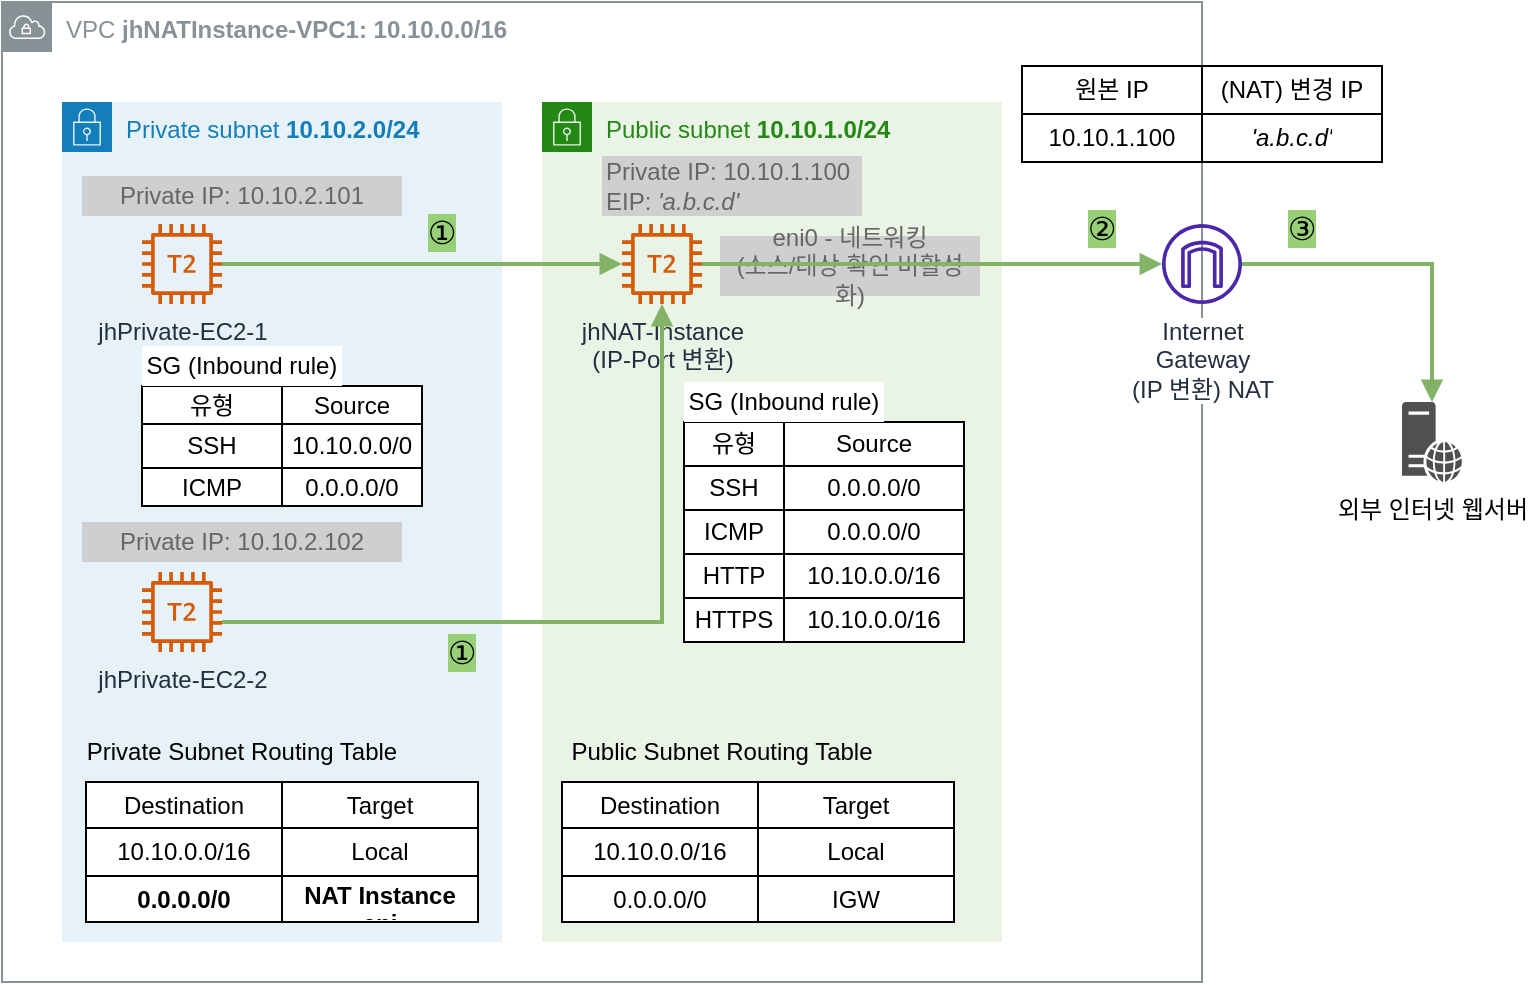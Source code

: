 <mxfile version="20.3.0" type="device"><diagram id="gJMvGmOqN9GEtLamHZN8" name="페이지-1"><mxGraphModel dx="1122" dy="892" grid="1" gridSize="10" guides="1" tooltips="1" connect="1" arrows="1" fold="1" page="1" pageScale="1" pageWidth="827" pageHeight="1169" math="0" shadow="0"><root><mxCell id="0"/><mxCell id="1" parent="0"/><mxCell id="DgH2BBAm2wH2bK-wktql-2" value="VPC &lt;b&gt;jhNATInstance-VPC1: 10.10.0.0/16&lt;/b&gt;" style="sketch=0;outlineConnect=0;gradientColor=none;html=1;whiteSpace=wrap;fontSize=12;fontStyle=0;shape=mxgraph.aws4.group;grIcon=mxgraph.aws4.group_vpc;strokeColor=#879196;fillColor=none;verticalAlign=top;align=left;spacingLeft=30;fontColor=#879196;dashed=0;" parent="1" vertex="1"><mxGeometry x="80" y="150" width="600" height="490" as="geometry"/></mxCell><mxCell id="DgH2BBAm2wH2bK-wktql-3" value="Private subnet &lt;b&gt;10.10.2.0/24&lt;/b&gt;" style="points=[[0,0],[0.25,0],[0.5,0],[0.75,0],[1,0],[1,0.25],[1,0.5],[1,0.75],[1,1],[0.75,1],[0.5,1],[0.25,1],[0,1],[0,0.75],[0,0.5],[0,0.25]];outlineConnect=0;gradientColor=none;html=1;whiteSpace=wrap;fontSize=12;fontStyle=0;container=1;pointerEvents=0;collapsible=0;recursiveResize=0;shape=mxgraph.aws4.group;grIcon=mxgraph.aws4.group_security_group;grStroke=0;strokeColor=#147EBA;fillColor=#E6F2F8;verticalAlign=top;align=left;spacingLeft=30;fontColor=#147EBA;dashed=0;" parent="1" vertex="1"><mxGeometry x="110" y="200" width="220" height="420" as="geometry"/></mxCell><mxCell id="DgH2BBAm2wH2bK-wktql-8" value="jhPrivate-EC2-2" style="sketch=0;outlineConnect=0;fontColor=#232F3E;gradientColor=none;fillColor=#D45B07;strokeColor=none;dashed=0;verticalLabelPosition=bottom;verticalAlign=top;align=center;html=1;fontSize=12;fontStyle=0;aspect=fixed;pointerEvents=1;shape=mxgraph.aws4.t2_instance;" parent="DgH2BBAm2wH2bK-wktql-3" vertex="1"><mxGeometry x="40" y="235" width="40" height="40" as="geometry"/></mxCell><mxCell id="DgH2BBAm2wH2bK-wktql-13" value="Private IP: 10.10.2.101" style="text;html=1;strokeColor=none;fillColor=#CFCFCF;align=center;verticalAlign=middle;whiteSpace=wrap;rounded=0;fontColor=#666666;" parent="DgH2BBAm2wH2bK-wktql-3" vertex="1"><mxGeometry x="10" y="37" width="160" height="20" as="geometry"/></mxCell><mxCell id="DgH2BBAm2wH2bK-wktql-38" value="Private Subnet Routing Table" style="text;html=1;strokeColor=none;fillColor=none;align=center;verticalAlign=middle;whiteSpace=wrap;rounded=0;fontColor=#000000;" parent="DgH2BBAm2wH2bK-wktql-3" vertex="1"><mxGeometry y="320" width="180" height="10" as="geometry"/></mxCell><mxCell id="bUCj2sxXc7C9fIMTrYXw-15" value="①" style="text;html=1;strokeColor=none;fillColor=none;align=center;verticalAlign=middle;whiteSpace=wrap;rounded=0;fontSize=16;labelBackgroundColor=#97D077;" parent="DgH2BBAm2wH2bK-wktql-3" vertex="1"><mxGeometry x="170" y="50" width="40" height="30" as="geometry"/></mxCell><mxCell id="bUCj2sxXc7C9fIMTrYXw-16" value="①" style="text;html=1;strokeColor=none;fillColor=none;align=center;verticalAlign=middle;whiteSpace=wrap;rounded=0;fontSize=16;labelBackgroundColor=#97D077;" parent="DgH2BBAm2wH2bK-wktql-3" vertex="1"><mxGeometry x="180" y="260" width="40" height="30" as="geometry"/></mxCell><mxCell id="DgH2BBAm2wH2bK-wktql-14" value="Private IP: 10.10.2.102" style="text;html=1;strokeColor=none;fillColor=#CFCFCF;align=center;verticalAlign=middle;whiteSpace=wrap;rounded=0;fontColor=#666666;" parent="DgH2BBAm2wH2bK-wktql-3" vertex="1"><mxGeometry x="10" y="210" width="160" height="20" as="geometry"/></mxCell><mxCell id="DgH2BBAm2wH2bK-wktql-4" value="Public subnet &lt;b&gt;10.10.1.0/24&lt;/b&gt;" style="points=[[0,0],[0.25,0],[0.5,0],[0.75,0],[1,0],[1,0.25],[1,0.5],[1,0.75],[1,1],[0.75,1],[0.5,1],[0.25,1],[0,1],[0,0.75],[0,0.5],[0,0.25]];outlineConnect=0;gradientColor=none;html=1;whiteSpace=wrap;fontSize=12;fontStyle=0;container=1;pointerEvents=0;collapsible=0;recursiveResize=0;shape=mxgraph.aws4.group;grIcon=mxgraph.aws4.group_security_group;grStroke=0;strokeColor=#248814;fillColor=#E9F3E6;verticalAlign=top;align=left;spacingLeft=30;fontColor=#248814;dashed=0;" parent="1" vertex="1"><mxGeometry x="350" y="200" width="230" height="420" as="geometry"/></mxCell><mxCell id="DgH2BBAm2wH2bK-wktql-50" value="Public Subnet Routing Table" style="text;html=1;strokeColor=none;fillColor=none;align=center;verticalAlign=middle;whiteSpace=wrap;rounded=0;fontColor=#000000;" parent="DgH2BBAm2wH2bK-wktql-4" vertex="1"><mxGeometry y="320" width="180" height="10" as="geometry"/></mxCell><mxCell id="DgH2BBAm2wH2bK-wktql-11" value="eni0 - 네트워킹&lt;br&gt;(소스/대상 확인 비활성화)" style="text;html=1;strokeColor=none;fillColor=#CFCFCF;align=center;verticalAlign=middle;whiteSpace=wrap;rounded=0;fontColor=#666666;" parent="DgH2BBAm2wH2bK-wktql-4" vertex="1"><mxGeometry x="89" y="67" width="130" height="30" as="geometry"/></mxCell><mxCell id="bUCj2sxXc7C9fIMTrYXw-13" style="edgeStyle=orthogonalEdgeStyle;rounded=0;orthogonalLoop=1;jettySize=auto;html=1;strokeWidth=2;endArrow=block;endFill=1;fillColor=#d5e8d4;strokeColor=#82b366;" parent="1" source="DgH2BBAm2wH2bK-wktql-9" target="DgH2BBAm2wH2bK-wktql-10" edge="1"><mxGeometry relative="1" as="geometry"/></mxCell><mxCell id="DgH2BBAm2wH2bK-wktql-9" value="jhNAT-Instance&lt;br&gt;(IP-Port 변환)" style="sketch=0;outlineConnect=0;fontColor=#232F3E;gradientColor=none;fillColor=#D45B07;strokeColor=none;dashed=0;verticalLabelPosition=bottom;verticalAlign=top;align=center;html=1;fontSize=12;fontStyle=0;aspect=fixed;pointerEvents=1;shape=mxgraph.aws4.t2_instance;" parent="1" vertex="1"><mxGeometry x="390" y="261" width="40" height="40" as="geometry"/></mxCell><mxCell id="bUCj2sxXc7C9fIMTrYXw-14" style="edgeStyle=orthogonalEdgeStyle;rounded=0;orthogonalLoop=1;jettySize=auto;html=1;strokeWidth=2;endArrow=block;endFill=1;fillColor=#d5e8d4;strokeColor=#82b366;" parent="1" source="DgH2BBAm2wH2bK-wktql-10" target="bUCj2sxXc7C9fIMTrYXw-1" edge="1"><mxGeometry relative="1" as="geometry"/></mxCell><mxCell id="DgH2BBAm2wH2bK-wktql-10" value="Internet&lt;br&gt;Gateway&lt;br&gt;(IP 변환) NAT" style="sketch=0;outlineConnect=0;fontColor=#232F3E;gradientColor=none;fillColor=#4D27AA;strokeColor=none;dashed=0;verticalLabelPosition=bottom;verticalAlign=top;align=center;html=1;fontSize=12;fontStyle=0;aspect=fixed;pointerEvents=1;shape=mxgraph.aws4.internet_gateway;rounded=0;shadow=0;labelBackgroundColor=default;" parent="1" vertex="1"><mxGeometry x="660" y="261" width="40" height="40" as="geometry"/></mxCell><mxCell id="DgH2BBAm2wH2bK-wktql-12" value="Private IP: 10.10.1.100&lt;br&gt;EIP: &lt;i&gt;'a.b.c.d'&lt;/i&gt;" style="text;html=1;strokeColor=none;fillColor=#CFCFCF;align=left;verticalAlign=middle;whiteSpace=wrap;rounded=0;fontColor=#666666;" parent="1" vertex="1"><mxGeometry x="380" y="227" width="130" height="30" as="geometry"/></mxCell><mxCell id="DgH2BBAm2wH2bK-wktql-28" value="" style="shape=table;startSize=0;container=1;collapsible=0;childLayout=tableLayout;fontColor=#000000;" parent="1" vertex="1"><mxGeometry x="122" y="540" width="196" height="70" as="geometry"/></mxCell><mxCell id="DgH2BBAm2wH2bK-wktql-29" value="" style="shape=tableRow;horizontal=0;startSize=0;swimlaneHead=0;swimlaneBody=0;top=0;left=0;bottom=0;right=0;collapsible=0;dropTarget=0;fillColor=none;points=[[0,0.5],[1,0.5]];portConstraint=eastwest;fontColor=#666666;" parent="DgH2BBAm2wH2bK-wktql-28" vertex="1"><mxGeometry width="196" height="23" as="geometry"/></mxCell><mxCell id="DgH2BBAm2wH2bK-wktql-30" value="Destination" style="shape=partialRectangle;html=1;whiteSpace=wrap;connectable=0;overflow=hidden;fillColor=none;top=0;left=0;bottom=0;right=0;pointerEvents=1;fontColor=#000000;" parent="DgH2BBAm2wH2bK-wktql-29" vertex="1"><mxGeometry width="98" height="23" as="geometry"><mxRectangle width="98" height="23" as="alternateBounds"/></mxGeometry></mxCell><mxCell id="DgH2BBAm2wH2bK-wktql-31" value="Target" style="shape=partialRectangle;html=1;whiteSpace=wrap;connectable=0;overflow=hidden;fillColor=none;top=0;left=0;bottom=0;right=0;pointerEvents=1;fontColor=#000000;" parent="DgH2BBAm2wH2bK-wktql-29" vertex="1"><mxGeometry x="98" width="98" height="23" as="geometry"><mxRectangle width="98" height="23" as="alternateBounds"/></mxGeometry></mxCell><mxCell id="DgH2BBAm2wH2bK-wktql-32" value="" style="shape=tableRow;horizontal=0;startSize=0;swimlaneHead=0;swimlaneBody=0;top=0;left=0;bottom=0;right=0;collapsible=0;dropTarget=0;fillColor=none;points=[[0,0.5],[1,0.5]];portConstraint=eastwest;fontColor=#666666;" parent="DgH2BBAm2wH2bK-wktql-28" vertex="1"><mxGeometry y="23" width="196" height="24" as="geometry"/></mxCell><mxCell id="DgH2BBAm2wH2bK-wktql-33" value="10.10.0.0/16" style="shape=partialRectangle;html=1;whiteSpace=wrap;connectable=0;overflow=hidden;fillColor=none;top=0;left=0;bottom=0;right=0;pointerEvents=1;fontColor=#000000;" parent="DgH2BBAm2wH2bK-wktql-32" vertex="1"><mxGeometry width="98" height="24" as="geometry"><mxRectangle width="98" height="24" as="alternateBounds"/></mxGeometry></mxCell><mxCell id="DgH2BBAm2wH2bK-wktql-34" value="Local" style="shape=partialRectangle;html=1;whiteSpace=wrap;connectable=0;overflow=hidden;fillColor=none;top=0;left=0;bottom=0;right=0;pointerEvents=1;fontColor=#000000;" parent="DgH2BBAm2wH2bK-wktql-32" vertex="1"><mxGeometry x="98" width="98" height="24" as="geometry"><mxRectangle width="98" height="24" as="alternateBounds"/></mxGeometry></mxCell><mxCell id="DgH2BBAm2wH2bK-wktql-35" value="" style="shape=tableRow;horizontal=0;startSize=0;swimlaneHead=0;swimlaneBody=0;top=0;left=0;bottom=0;right=0;collapsible=0;dropTarget=0;fillColor=none;points=[[0,0.5],[1,0.5]];portConstraint=eastwest;fontColor=#666666;" parent="DgH2BBAm2wH2bK-wktql-28" vertex="1"><mxGeometry y="47" width="196" height="23" as="geometry"/></mxCell><mxCell id="DgH2BBAm2wH2bK-wktql-36" value="&lt;b&gt;0.0.0.0/0&lt;/b&gt;" style="shape=partialRectangle;html=1;whiteSpace=wrap;connectable=0;overflow=hidden;fillColor=none;top=0;left=0;bottom=0;right=0;pointerEvents=1;fontColor=#000000;" parent="DgH2BBAm2wH2bK-wktql-35" vertex="1"><mxGeometry width="98" height="23" as="geometry"><mxRectangle width="98" height="23" as="alternateBounds"/></mxGeometry></mxCell><mxCell id="DgH2BBAm2wH2bK-wktql-37" value="&lt;b&gt;NAT Instance eni&lt;/b&gt;" style="shape=partialRectangle;html=1;whiteSpace=wrap;connectable=0;overflow=hidden;fillColor=none;top=0;left=0;bottom=0;right=0;pointerEvents=1;fontColor=#000000;" parent="DgH2BBAm2wH2bK-wktql-35" vertex="1"><mxGeometry x="98" width="98" height="23" as="geometry"><mxRectangle width="98" height="23" as="alternateBounds"/></mxGeometry></mxCell><mxCell id="DgH2BBAm2wH2bK-wktql-40" value="" style="shape=table;startSize=0;container=1;collapsible=0;childLayout=tableLayout;fontColor=#000000;" parent="1" vertex="1"><mxGeometry x="360" y="540" width="196" height="70" as="geometry"/></mxCell><mxCell id="DgH2BBAm2wH2bK-wktql-41" value="" style="shape=tableRow;horizontal=0;startSize=0;swimlaneHead=0;swimlaneBody=0;top=0;left=0;bottom=0;right=0;collapsible=0;dropTarget=0;fillColor=none;points=[[0,0.5],[1,0.5]];portConstraint=eastwest;fontColor=#666666;" parent="DgH2BBAm2wH2bK-wktql-40" vertex="1"><mxGeometry width="196" height="23" as="geometry"/></mxCell><mxCell id="DgH2BBAm2wH2bK-wktql-42" value="Destination" style="shape=partialRectangle;html=1;whiteSpace=wrap;connectable=0;overflow=hidden;fillColor=none;top=0;left=0;bottom=0;right=0;pointerEvents=1;fontColor=#000000;" parent="DgH2BBAm2wH2bK-wktql-41" vertex="1"><mxGeometry width="98" height="23" as="geometry"><mxRectangle width="98" height="23" as="alternateBounds"/></mxGeometry></mxCell><mxCell id="DgH2BBAm2wH2bK-wktql-43" value="Target" style="shape=partialRectangle;html=1;whiteSpace=wrap;connectable=0;overflow=hidden;fillColor=none;top=0;left=0;bottom=0;right=0;pointerEvents=1;fontColor=#000000;" parent="DgH2BBAm2wH2bK-wktql-41" vertex="1"><mxGeometry x="98" width="98" height="23" as="geometry"><mxRectangle width="98" height="23" as="alternateBounds"/></mxGeometry></mxCell><mxCell id="DgH2BBAm2wH2bK-wktql-44" value="" style="shape=tableRow;horizontal=0;startSize=0;swimlaneHead=0;swimlaneBody=0;top=0;left=0;bottom=0;right=0;collapsible=0;dropTarget=0;fillColor=none;points=[[0,0.5],[1,0.5]];portConstraint=eastwest;fontColor=#666666;" parent="DgH2BBAm2wH2bK-wktql-40" vertex="1"><mxGeometry y="23" width="196" height="24" as="geometry"/></mxCell><mxCell id="DgH2BBAm2wH2bK-wktql-45" value="10.10.0.0/16" style="shape=partialRectangle;html=1;whiteSpace=wrap;connectable=0;overflow=hidden;fillColor=none;top=0;left=0;bottom=0;right=0;pointerEvents=1;fontColor=#000000;" parent="DgH2BBAm2wH2bK-wktql-44" vertex="1"><mxGeometry width="98" height="24" as="geometry"><mxRectangle width="98" height="24" as="alternateBounds"/></mxGeometry></mxCell><mxCell id="DgH2BBAm2wH2bK-wktql-46" value="Local" style="shape=partialRectangle;html=1;whiteSpace=wrap;connectable=0;overflow=hidden;fillColor=none;top=0;left=0;bottom=0;right=0;pointerEvents=1;fontColor=#000000;" parent="DgH2BBAm2wH2bK-wktql-44" vertex="1"><mxGeometry x="98" width="98" height="24" as="geometry"><mxRectangle width="98" height="24" as="alternateBounds"/></mxGeometry></mxCell><mxCell id="DgH2BBAm2wH2bK-wktql-47" value="" style="shape=tableRow;horizontal=0;startSize=0;swimlaneHead=0;swimlaneBody=0;top=0;left=0;bottom=0;right=0;collapsible=0;dropTarget=0;fillColor=none;points=[[0,0.5],[1,0.5]];portConstraint=eastwest;fontColor=#666666;" parent="DgH2BBAm2wH2bK-wktql-40" vertex="1"><mxGeometry y="47" width="196" height="23" as="geometry"/></mxCell><mxCell id="DgH2BBAm2wH2bK-wktql-48" value="0.0.0.0/0" style="shape=partialRectangle;html=1;whiteSpace=wrap;connectable=0;overflow=hidden;fillColor=none;top=0;left=0;bottom=0;right=0;pointerEvents=1;fontColor=#000000;" parent="DgH2BBAm2wH2bK-wktql-47" vertex="1"><mxGeometry width="98" height="23" as="geometry"><mxRectangle width="98" height="23" as="alternateBounds"/></mxGeometry></mxCell><mxCell id="DgH2BBAm2wH2bK-wktql-49" value="IGW" style="shape=partialRectangle;html=1;whiteSpace=wrap;connectable=0;overflow=hidden;fillColor=none;top=0;left=0;bottom=0;right=0;pointerEvents=1;fontColor=#000000;" parent="DgH2BBAm2wH2bK-wktql-47" vertex="1"><mxGeometry x="98" width="98" height="23" as="geometry"><mxRectangle width="98" height="23" as="alternateBounds"/></mxGeometry></mxCell><mxCell id="DgH2BBAm2wH2bK-wktql-51" value="" style="shape=table;startSize=0;container=1;collapsible=0;childLayout=tableLayout;fontColor=#000000;" parent="1" vertex="1"><mxGeometry x="590" y="182" width="180" height="48" as="geometry"/></mxCell><mxCell id="DgH2BBAm2wH2bK-wktql-52" value="" style="shape=tableRow;horizontal=0;startSize=0;swimlaneHead=0;swimlaneBody=0;top=0;left=0;bottom=0;right=0;collapsible=0;dropTarget=0;fillColor=none;points=[[0,0.5],[1,0.5]];portConstraint=eastwest;fontColor=#000000;" parent="DgH2BBAm2wH2bK-wktql-51" vertex="1"><mxGeometry width="180" height="24" as="geometry"/></mxCell><mxCell id="DgH2BBAm2wH2bK-wktql-53" value="원본 IP" style="shape=partialRectangle;html=1;whiteSpace=wrap;connectable=0;overflow=hidden;fillColor=none;top=0;left=0;bottom=0;right=0;pointerEvents=1;fontColor=#000000;" parent="DgH2BBAm2wH2bK-wktql-52" vertex="1"><mxGeometry width="90" height="24" as="geometry"><mxRectangle width="90" height="24" as="alternateBounds"/></mxGeometry></mxCell><mxCell id="DgH2BBAm2wH2bK-wktql-54" value="(NAT) 변경 IP" style="shape=partialRectangle;html=1;whiteSpace=wrap;connectable=0;overflow=hidden;fillColor=none;top=0;left=0;bottom=0;right=0;pointerEvents=1;fontColor=#000000;" parent="DgH2BBAm2wH2bK-wktql-52" vertex="1"><mxGeometry x="90" width="90" height="24" as="geometry"><mxRectangle width="90" height="24" as="alternateBounds"/></mxGeometry></mxCell><mxCell id="DgH2BBAm2wH2bK-wktql-55" value="" style="shape=tableRow;horizontal=0;startSize=0;swimlaneHead=0;swimlaneBody=0;top=0;left=0;bottom=0;right=0;collapsible=0;dropTarget=0;fillColor=none;points=[[0,0.5],[1,0.5]];portConstraint=eastwest;fontColor=#000000;" parent="DgH2BBAm2wH2bK-wktql-51" vertex="1"><mxGeometry y="24" width="180" height="24" as="geometry"/></mxCell><mxCell id="DgH2BBAm2wH2bK-wktql-56" value="10.10.1.100" style="shape=partialRectangle;html=1;whiteSpace=wrap;connectable=0;overflow=hidden;fillColor=none;top=0;left=0;bottom=0;right=0;pointerEvents=1;fontColor=#000000;" parent="DgH2BBAm2wH2bK-wktql-55" vertex="1"><mxGeometry width="90" height="24" as="geometry"><mxRectangle width="90" height="24" as="alternateBounds"/></mxGeometry></mxCell><mxCell id="DgH2BBAm2wH2bK-wktql-57" value="&lt;i&gt;'a.b.c.d'&lt;/i&gt;" style="shape=partialRectangle;html=1;whiteSpace=wrap;connectable=0;overflow=hidden;fillColor=none;top=0;left=0;bottom=0;right=0;pointerEvents=1;fontColor=#000000;" parent="DgH2BBAm2wH2bK-wktql-55" vertex="1"><mxGeometry x="90" width="90" height="24" as="geometry"><mxRectangle width="90" height="24" as="alternateBounds"/></mxGeometry></mxCell><mxCell id="bUCj2sxXc7C9fIMTrYXw-1" value="외부 인터넷 웹서버" style="sketch=0;pointerEvents=1;shadow=0;dashed=0;html=1;strokeColor=none;fillColor=#505050;labelPosition=center;verticalLabelPosition=bottom;verticalAlign=top;outlineConnect=0;align=center;shape=mxgraph.office.servers.web_server;" parent="1" vertex="1"><mxGeometry x="780" y="350" width="30" height="40" as="geometry"/></mxCell><mxCell id="bUCj2sxXc7C9fIMTrYXw-11" style="edgeStyle=orthogonalEdgeStyle;rounded=0;orthogonalLoop=1;jettySize=auto;html=1;strokeWidth=2;endArrow=block;endFill=1;fillColor=#d5e8d4;strokeColor=#82b366;" parent="1" source="DgH2BBAm2wH2bK-wktql-7" target="DgH2BBAm2wH2bK-wktql-9" edge="1"><mxGeometry relative="1" as="geometry"/></mxCell><mxCell id="DgH2BBAm2wH2bK-wktql-7" value="jhPrivate-EC2-1" style="sketch=0;outlineConnect=0;fontColor=#232F3E;gradientColor=none;fillColor=#D45B07;strokeColor=none;dashed=0;verticalLabelPosition=bottom;verticalAlign=top;align=center;html=1;fontSize=12;fontStyle=0;aspect=fixed;pointerEvents=1;shape=mxgraph.aws4.t2_instance;" parent="1" vertex="1"><mxGeometry x="150" y="261" width="40" height="40" as="geometry"/></mxCell><mxCell id="bUCj2sxXc7C9fIMTrYXw-12" style="edgeStyle=orthogonalEdgeStyle;rounded=0;orthogonalLoop=1;jettySize=auto;html=1;strokeWidth=2;endArrow=block;endFill=1;fillColor=#d5e8d4;strokeColor=#82b366;" parent="1" source="DgH2BBAm2wH2bK-wktql-8" target="DgH2BBAm2wH2bK-wktql-9" edge="1"><mxGeometry relative="1" as="geometry"><Array as="points"><mxPoint x="410" y="460"/></Array></mxGeometry></mxCell><mxCell id="bUCj2sxXc7C9fIMTrYXw-17" value="②" style="text;html=1;strokeColor=none;fillColor=none;align=center;verticalAlign=middle;whiteSpace=wrap;rounded=0;fontSize=16;labelBackgroundColor=#97D077;" parent="1" vertex="1"><mxGeometry x="610" y="250" width="40" height="25" as="geometry"/></mxCell><mxCell id="bUCj2sxXc7C9fIMTrYXw-18" value="③" style="text;html=1;strokeColor=none;fillColor=none;align=center;verticalAlign=middle;whiteSpace=wrap;rounded=0;fontSize=16;labelBackgroundColor=#97D077;" parent="1" vertex="1"><mxGeometry x="710" y="247.5" width="40" height="30" as="geometry"/></mxCell><mxCell id="t7-JRf9wu4seTXHq0-Rq-1" value="" style="shape=table;startSize=0;container=1;collapsible=0;childLayout=tableLayout;fillColor=#FFFFFF;" vertex="1" parent="1"><mxGeometry x="150" y="342" width="140" height="60" as="geometry"/></mxCell><mxCell id="t7-JRf9wu4seTXHq0-Rq-2" value="" style="shape=tableRow;horizontal=0;startSize=0;swimlaneHead=0;swimlaneBody=0;top=0;left=0;bottom=0;right=0;collapsible=0;dropTarget=0;fillColor=none;points=[[0,0.5],[1,0.5]];portConstraint=eastwest;" vertex="1" parent="t7-JRf9wu4seTXHq0-Rq-1"><mxGeometry width="140" height="19" as="geometry"/></mxCell><mxCell id="t7-JRf9wu4seTXHq0-Rq-3" value="유형" style="shape=partialRectangle;html=1;whiteSpace=wrap;connectable=0;overflow=hidden;fillColor=none;top=0;left=0;bottom=0;right=0;pointerEvents=1;" vertex="1" parent="t7-JRf9wu4seTXHq0-Rq-2"><mxGeometry width="70" height="19" as="geometry"><mxRectangle width="70" height="19" as="alternateBounds"/></mxGeometry></mxCell><mxCell id="t7-JRf9wu4seTXHq0-Rq-4" value="Source" style="shape=partialRectangle;html=1;whiteSpace=wrap;connectable=0;overflow=hidden;fillColor=none;top=0;left=0;bottom=0;right=0;pointerEvents=1;" vertex="1" parent="t7-JRf9wu4seTXHq0-Rq-2"><mxGeometry x="70" width="70" height="19" as="geometry"><mxRectangle width="70" height="19" as="alternateBounds"/></mxGeometry></mxCell><mxCell id="t7-JRf9wu4seTXHq0-Rq-5" value="" style="shape=tableRow;horizontal=0;startSize=0;swimlaneHead=0;swimlaneBody=0;top=0;left=0;bottom=0;right=0;collapsible=0;dropTarget=0;fillColor=none;points=[[0,0.5],[1,0.5]];portConstraint=eastwest;" vertex="1" parent="t7-JRf9wu4seTXHq0-Rq-1"><mxGeometry y="19" width="140" height="22" as="geometry"/></mxCell><mxCell id="t7-JRf9wu4seTXHq0-Rq-6" value="SSH" style="shape=partialRectangle;html=1;whiteSpace=wrap;connectable=0;overflow=hidden;fillColor=none;top=0;left=0;bottom=0;right=0;pointerEvents=1;" vertex="1" parent="t7-JRf9wu4seTXHq0-Rq-5"><mxGeometry width="70" height="22" as="geometry"><mxRectangle width="70" height="22" as="alternateBounds"/></mxGeometry></mxCell><mxCell id="t7-JRf9wu4seTXHq0-Rq-7" value="10.10.0.0/0" style="shape=partialRectangle;html=1;whiteSpace=wrap;connectable=0;overflow=hidden;fillColor=none;top=0;left=0;bottom=0;right=0;pointerEvents=1;" vertex="1" parent="t7-JRf9wu4seTXHq0-Rq-5"><mxGeometry x="70" width="70" height="22" as="geometry"><mxRectangle width="70" height="22" as="alternateBounds"/></mxGeometry></mxCell><mxCell id="t7-JRf9wu4seTXHq0-Rq-8" value="" style="shape=tableRow;horizontal=0;startSize=0;swimlaneHead=0;swimlaneBody=0;top=0;left=0;bottom=0;right=0;collapsible=0;dropTarget=0;fillColor=none;points=[[0,0.5],[1,0.5]];portConstraint=eastwest;" vertex="1" parent="t7-JRf9wu4seTXHq0-Rq-1"><mxGeometry y="41" width="140" height="19" as="geometry"/></mxCell><mxCell id="t7-JRf9wu4seTXHq0-Rq-9" value="ICMP" style="shape=partialRectangle;html=1;whiteSpace=wrap;connectable=0;overflow=hidden;fillColor=none;top=0;left=0;bottom=0;right=0;pointerEvents=1;" vertex="1" parent="t7-JRf9wu4seTXHq0-Rq-8"><mxGeometry width="70" height="19" as="geometry"><mxRectangle width="70" height="19" as="alternateBounds"/></mxGeometry></mxCell><mxCell id="t7-JRf9wu4seTXHq0-Rq-10" value="0.0.0.0/0" style="shape=partialRectangle;html=1;whiteSpace=wrap;connectable=0;overflow=hidden;fillColor=none;top=0;left=0;bottom=0;right=0;pointerEvents=1;" vertex="1" parent="t7-JRf9wu4seTXHq0-Rq-8"><mxGeometry x="70" width="70" height="19" as="geometry"><mxRectangle width="70" height="19" as="alternateBounds"/></mxGeometry></mxCell><mxCell id="t7-JRf9wu4seTXHq0-Rq-11" value="SG (Inbound rule)" style="text;html=1;align=center;verticalAlign=middle;whiteSpace=wrap;rounded=0;fillColor=default;" vertex="1" parent="1"><mxGeometry x="150" y="322" width="100" height="20" as="geometry"/></mxCell><mxCell id="t7-JRf9wu4seTXHq0-Rq-12" value="" style="shape=table;startSize=0;container=1;collapsible=0;childLayout=tableLayout;fillColor=default;" vertex="1" parent="1"><mxGeometry x="421" y="360" width="140" height="110" as="geometry"/></mxCell><mxCell id="t7-JRf9wu4seTXHq0-Rq-13" value="" style="shape=tableRow;horizontal=0;startSize=0;swimlaneHead=0;swimlaneBody=0;top=0;left=0;bottom=0;right=0;collapsible=0;dropTarget=0;fillColor=none;points=[[0,0.5],[1,0.5]];portConstraint=eastwest;" vertex="1" parent="t7-JRf9wu4seTXHq0-Rq-12"><mxGeometry width="140" height="22" as="geometry"/></mxCell><mxCell id="t7-JRf9wu4seTXHq0-Rq-14" value="유형" style="shape=partialRectangle;html=1;whiteSpace=wrap;connectable=0;overflow=hidden;fillColor=none;top=0;left=0;bottom=0;right=0;pointerEvents=1;" vertex="1" parent="t7-JRf9wu4seTXHq0-Rq-13"><mxGeometry width="50" height="22" as="geometry"><mxRectangle width="50" height="22" as="alternateBounds"/></mxGeometry></mxCell><mxCell id="t7-JRf9wu4seTXHq0-Rq-15" value="Source" style="shape=partialRectangle;html=1;whiteSpace=wrap;connectable=0;overflow=hidden;fillColor=none;top=0;left=0;bottom=0;right=0;pointerEvents=1;" vertex="1" parent="t7-JRf9wu4seTXHq0-Rq-13"><mxGeometry x="50" width="90" height="22" as="geometry"><mxRectangle width="90" height="22" as="alternateBounds"/></mxGeometry></mxCell><mxCell id="t7-JRf9wu4seTXHq0-Rq-16" value="" style="shape=tableRow;horizontal=0;startSize=0;swimlaneHead=0;swimlaneBody=0;top=0;left=0;bottom=0;right=0;collapsible=0;dropTarget=0;fillColor=none;points=[[0,0.5],[1,0.5]];portConstraint=eastwest;" vertex="1" parent="t7-JRf9wu4seTXHq0-Rq-12"><mxGeometry y="22" width="140" height="22" as="geometry"/></mxCell><mxCell id="t7-JRf9wu4seTXHq0-Rq-17" value="SSH" style="shape=partialRectangle;html=1;whiteSpace=wrap;connectable=0;overflow=hidden;fillColor=none;top=0;left=0;bottom=0;right=0;pointerEvents=1;" vertex="1" parent="t7-JRf9wu4seTXHq0-Rq-16"><mxGeometry width="50" height="22" as="geometry"><mxRectangle width="50" height="22" as="alternateBounds"/></mxGeometry></mxCell><mxCell id="t7-JRf9wu4seTXHq0-Rq-18" value="0.0.0.0/0" style="shape=partialRectangle;html=1;whiteSpace=wrap;connectable=0;overflow=hidden;fillColor=none;top=0;left=0;bottom=0;right=0;pointerEvents=1;" vertex="1" parent="t7-JRf9wu4seTXHq0-Rq-16"><mxGeometry x="50" width="90" height="22" as="geometry"><mxRectangle width="90" height="22" as="alternateBounds"/></mxGeometry></mxCell><mxCell id="t7-JRf9wu4seTXHq0-Rq-19" value="" style="shape=tableRow;horizontal=0;startSize=0;swimlaneHead=0;swimlaneBody=0;top=0;left=0;bottom=0;right=0;collapsible=0;dropTarget=0;fillColor=none;points=[[0,0.5],[1,0.5]];portConstraint=eastwest;" vertex="1" parent="t7-JRf9wu4seTXHq0-Rq-12"><mxGeometry y="44" width="140" height="22" as="geometry"/></mxCell><mxCell id="t7-JRf9wu4seTXHq0-Rq-20" value="ICMP" style="shape=partialRectangle;html=1;whiteSpace=wrap;connectable=0;overflow=hidden;fillColor=none;top=0;left=0;bottom=0;right=0;pointerEvents=1;" vertex="1" parent="t7-JRf9wu4seTXHq0-Rq-19"><mxGeometry width="50" height="22" as="geometry"><mxRectangle width="50" height="22" as="alternateBounds"/></mxGeometry></mxCell><mxCell id="t7-JRf9wu4seTXHq0-Rq-21" value="0.0.0.0/0" style="shape=partialRectangle;html=1;whiteSpace=wrap;connectable=0;overflow=hidden;fillColor=none;top=0;left=0;bottom=0;right=0;pointerEvents=1;" vertex="1" parent="t7-JRf9wu4seTXHq0-Rq-19"><mxGeometry x="50" width="90" height="22" as="geometry"><mxRectangle width="90" height="22" as="alternateBounds"/></mxGeometry></mxCell><mxCell id="t7-JRf9wu4seTXHq0-Rq-22" value="" style="shape=tableRow;horizontal=0;startSize=0;swimlaneHead=0;swimlaneBody=0;top=0;left=0;bottom=0;right=0;collapsible=0;dropTarget=0;fillColor=none;points=[[0,0.5],[1,0.5]];portConstraint=eastwest;" vertex="1" parent="t7-JRf9wu4seTXHq0-Rq-12"><mxGeometry y="66" width="140" height="22" as="geometry"/></mxCell><mxCell id="t7-JRf9wu4seTXHq0-Rq-23" value="HTTP" style="shape=partialRectangle;html=1;whiteSpace=wrap;connectable=0;overflow=hidden;fillColor=none;top=0;left=0;bottom=0;right=0;pointerEvents=1;" vertex="1" parent="t7-JRf9wu4seTXHq0-Rq-22"><mxGeometry width="50" height="22" as="geometry"><mxRectangle width="50" height="22" as="alternateBounds"/></mxGeometry></mxCell><mxCell id="t7-JRf9wu4seTXHq0-Rq-24" value="10.10.0.0/16" style="shape=partialRectangle;html=1;whiteSpace=wrap;connectable=0;overflow=hidden;fillColor=none;top=0;left=0;bottom=0;right=0;pointerEvents=1;" vertex="1" parent="t7-JRf9wu4seTXHq0-Rq-22"><mxGeometry x="50" width="90" height="22" as="geometry"><mxRectangle width="90" height="22" as="alternateBounds"/></mxGeometry></mxCell><mxCell id="t7-JRf9wu4seTXHq0-Rq-25" value="" style="shape=tableRow;horizontal=0;startSize=0;swimlaneHead=0;swimlaneBody=0;top=0;left=0;bottom=0;right=0;collapsible=0;dropTarget=0;fillColor=none;points=[[0,0.5],[1,0.5]];portConstraint=eastwest;" vertex="1" parent="t7-JRf9wu4seTXHq0-Rq-12"><mxGeometry y="88" width="140" height="22" as="geometry"/></mxCell><mxCell id="t7-JRf9wu4seTXHq0-Rq-26" value="HTTPS" style="shape=partialRectangle;html=1;whiteSpace=wrap;connectable=0;overflow=hidden;fillColor=none;top=0;left=0;bottom=0;right=0;pointerEvents=1;" vertex="1" parent="t7-JRf9wu4seTXHq0-Rq-25"><mxGeometry width="50" height="22" as="geometry"><mxRectangle width="50" height="22" as="alternateBounds"/></mxGeometry></mxCell><mxCell id="t7-JRf9wu4seTXHq0-Rq-27" value="10.10.0.0/16" style="shape=partialRectangle;html=1;whiteSpace=wrap;connectable=0;overflow=hidden;fillColor=none;top=0;left=0;bottom=0;right=0;pointerEvents=1;" vertex="1" parent="t7-JRf9wu4seTXHq0-Rq-25"><mxGeometry x="50" width="90" height="22" as="geometry"><mxRectangle width="90" height="22" as="alternateBounds"/></mxGeometry></mxCell><mxCell id="t7-JRf9wu4seTXHq0-Rq-28" value="SG (Inbound rule)" style="text;html=1;align=center;verticalAlign=middle;whiteSpace=wrap;rounded=0;fillColor=default;" vertex="1" parent="1"><mxGeometry x="421" y="340" width="100" height="20" as="geometry"/></mxCell></root></mxGraphModel></diagram></mxfile>